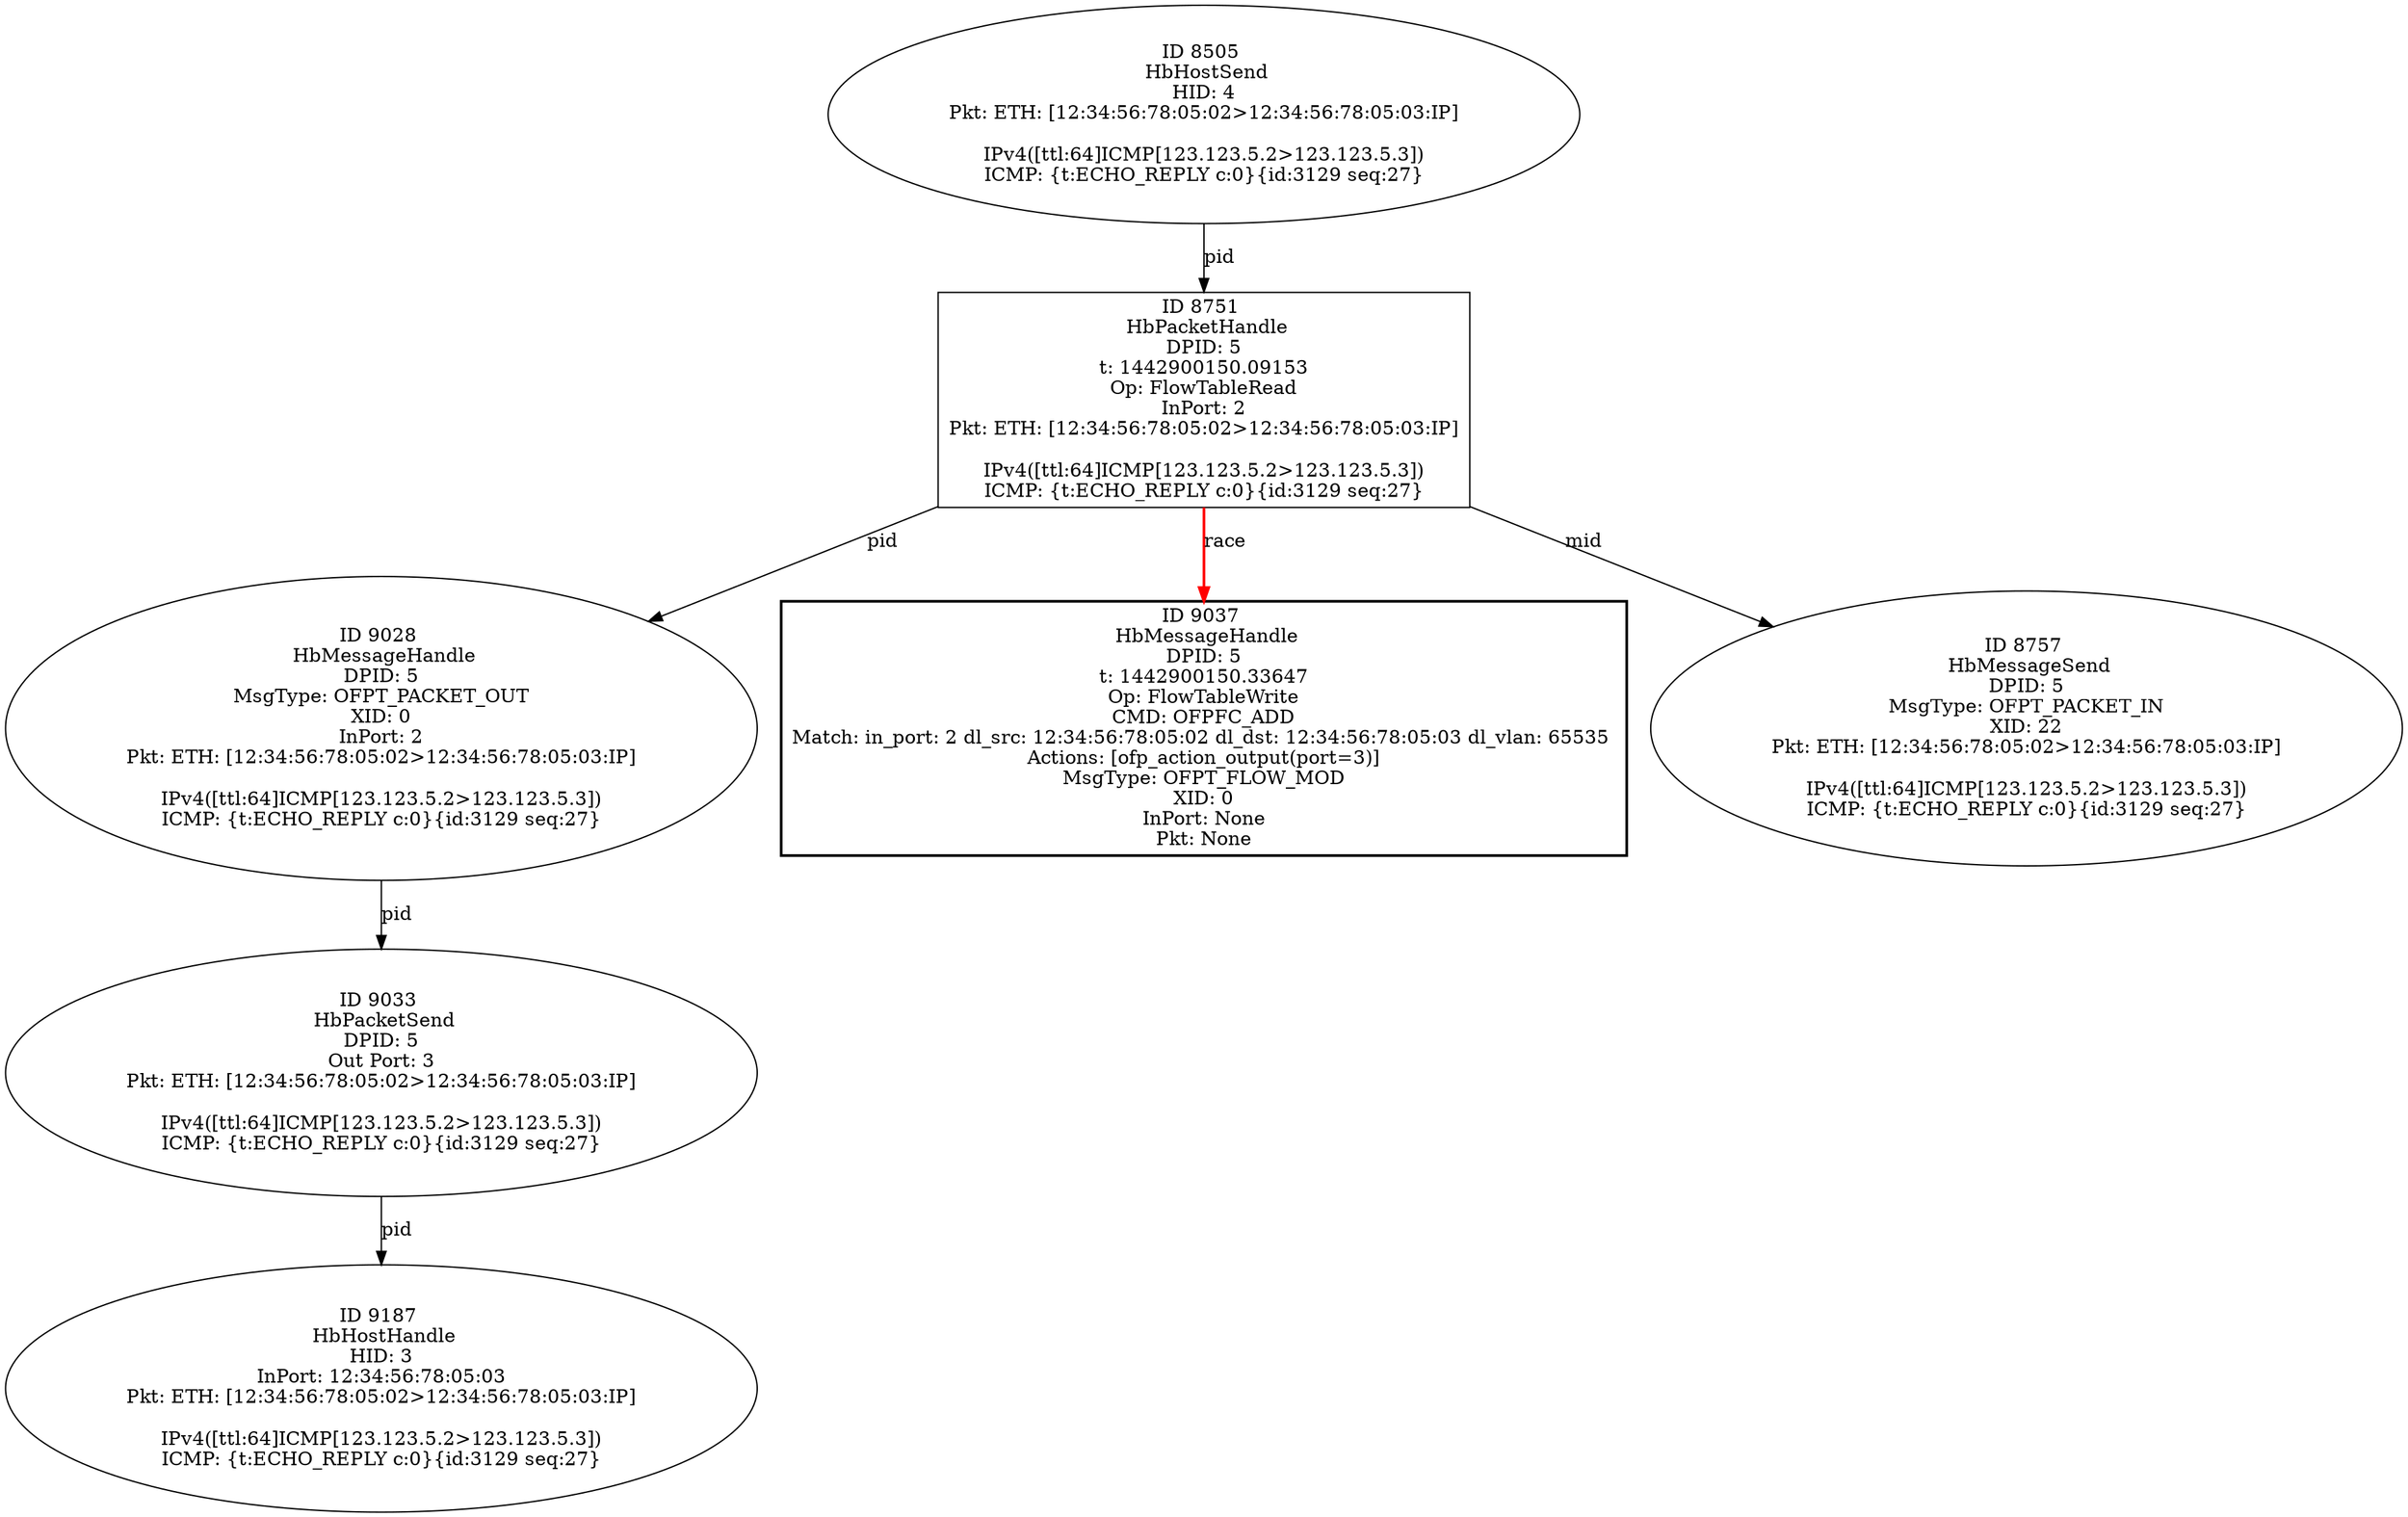 strict digraph G {
9187 [shape=oval, event=<hb_events.HbHostHandle object at 0x109c0dc10>, label="ID 9187 
 HbHostHandle
HID: 3
InPort: 12:34:56:78:05:03
Pkt: ETH: [12:34:56:78:05:02>12:34:56:78:05:03:IP]

IPv4([ttl:64]ICMP[123.123.5.2>123.123.5.3])
ICMP: {t:ECHO_REPLY c:0}{id:3129 seq:27}"];
9028 [shape=oval, event=<hb_events.HbMessageHandle object at 0x109bc5f90>, label="ID 9028 
 HbMessageHandle
DPID: 5
MsgType: OFPT_PACKET_OUT
XID: 0
InPort: 2
Pkt: ETH: [12:34:56:78:05:02>12:34:56:78:05:03:IP]

IPv4([ttl:64]ICMP[123.123.5.2>123.123.5.3])
ICMP: {t:ECHO_REPLY c:0}{id:3129 seq:27}"];
9033 [shape=oval, event=<hb_events.HbPacketSend object at 0x109bcb4d0>, label="ID 9033 
 HbPacketSend
DPID: 5
Out Port: 3
Pkt: ETH: [12:34:56:78:05:02>12:34:56:78:05:03:IP]

IPv4([ttl:64]ICMP[123.123.5.2>123.123.5.3])
ICMP: {t:ECHO_REPLY c:0}{id:3129 seq:27}"];
9037 [shape=box, style=bold, event=<hb_events.HbMessageHandle object at 0x109bcb850>, label="ID 9037 
 HbMessageHandle
DPID: 5
t: 1442900150.33647
Op: FlowTableWrite
CMD: OFPFC_ADD
Match: in_port: 2 dl_src: 12:34:56:78:05:02 dl_dst: 12:34:56:78:05:03 dl_vlan: 65535 
Actions: [ofp_action_output(port=3)]
MsgType: OFPT_FLOW_MOD
XID: 0
InPort: None
Pkt: None"];
8751 [shape=box, event=<hb_events.HbPacketHandle object at 0x109b3f9d0>, label="ID 8751 
 HbPacketHandle
DPID: 5
t: 1442900150.09153
Op: FlowTableRead
InPort: 2
Pkt: ETH: [12:34:56:78:05:02>12:34:56:78:05:03:IP]

IPv4([ttl:64]ICMP[123.123.5.2>123.123.5.3])
ICMP: {t:ECHO_REPLY c:0}{id:3129 seq:27}"];
8757 [shape=oval, event=<hb_events.HbMessageSend object at 0x109b44150>, label="ID 8757 
 HbMessageSend
DPID: 5
MsgType: OFPT_PACKET_IN
XID: 22
Pkt: ETH: [12:34:56:78:05:02>12:34:56:78:05:03:IP]

IPv4([ttl:64]ICMP[123.123.5.2>123.123.5.3])
ICMP: {t:ECHO_REPLY c:0}{id:3129 seq:27}"];
8505 [shape=oval, event=<hb_events.HbHostSend object at 0x109ad6950>, label="ID 8505 
 HbHostSend
HID: 4
Pkt: ETH: [12:34:56:78:05:02>12:34:56:78:05:03:IP]

IPv4([ttl:64]ICMP[123.123.5.2>123.123.5.3])
ICMP: {t:ECHO_REPLY c:0}{id:3129 seq:27}"];
9028 -> 9033  [rel=pid, label=pid];
9033 -> 9187  [rel=pid, label=pid];
8751 -> 9028  [rel=pid, label=pid];
8751 -> 8757  [rel=mid, label=mid];
8751 -> 9037  [harmful=True, color=red, style=bold, rel=race, label=race];
8505 -> 8751  [rel=pid, label=pid];
}
